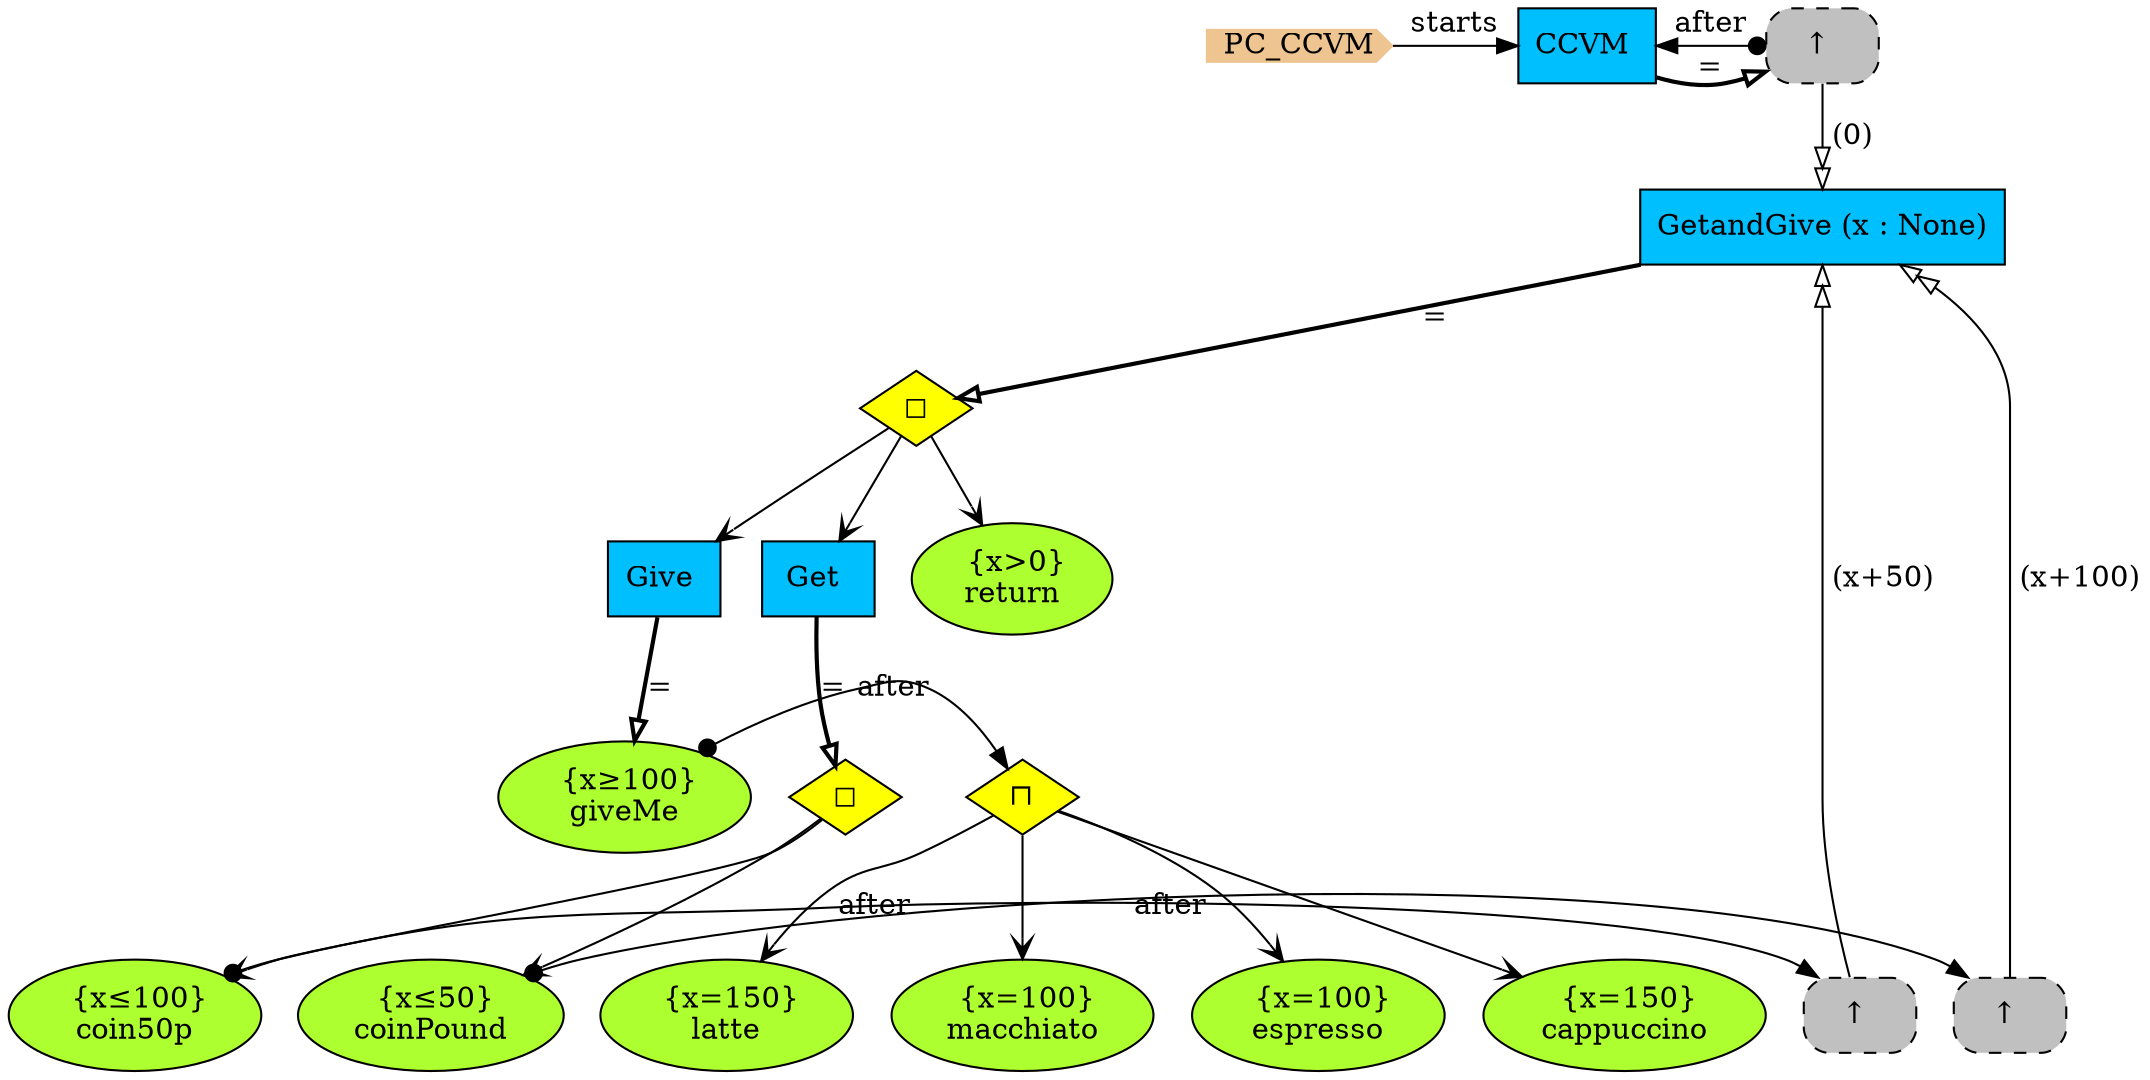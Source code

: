 digraph {

StartN_ [shape = cds,color=burlywood2,style=filled,height=.2,width=.2, label =PC_CCVM];
CCVM [shape=box,fillcolor=deepskyblue,style = filled,label="CCVM "];
GetandGive [shape=box,fillcolor=deepskyblue,style = filled,label="GetandGive (x : None)"];
OpGetandGive [shape=diamond,fillcolor=yellow,style=filled,label="◻︎"];
Get [shape=box,fillcolor=deepskyblue,style = filled,label="Get "];
return [shape=ellipse,fillcolor=greenyellow,style=filled,label=" {x>0}
return"];
espresso [shape=ellipse,fillcolor=greenyellow,style=filled,label=" {x=100}
espresso"];
cappuccino [shape=ellipse,fillcolor=greenyellow,style=filled,label=" {x=150}
cappuccino"];
coin50p [shape=ellipse,fillcolor=greenyellow,style=filled,label=" {x≤100}
coin50p"];
RefGot50p [shape=rectangle,fillcolor=gray,style="rounded,filled,dashed",label="↑ "];
RefGotPound [shape=rectangle,fillcolor=gray,style="rounded,filled,dashed",label="↑ "];
coinPound [shape=ellipse,fillcolor=greenyellow,style=filled,label=" {x≤50}
coinPound"];
latte [shape=ellipse,fillcolor=greenyellow,style=filled,label=" {x=150}
latte"];
macchiato [shape=ellipse,fillcolor=greenyellow,style=filled,label=" {x=100}
macchiato"];
OpGive [shape=diamond,fillcolor=yellow,style=filled,label="⊓"];
OpGet [shape=diamond,fillcolor=yellow,style=filled,label="◻︎"];
Give [shape=box,fillcolor=deepskyblue,style = filled,label="Give "];
giveMe [shape=ellipse,fillcolor=greenyellow,style=filled,label=" {x≥100}
giveMe"];
RefGetandGive [shape=rectangle,fillcolor=gray,style="rounded,filled,dashed",label="↑ "];

{rank=same;RefGot50p,coin50p}
{rank=same;CCVM,RefGetandGive}
{rank=same;OpGive,giveMe}
{rank=same;RefGotPound,coinPound}
{rank=same;CCVM,StartN_}

coinPound->RefGotPound[arrowtail=dot,dir=both,label="after"];
RefGotPound->GetandGive[arrowhead="normalnormal",fillcolor=white,label=" (x+100)"];
OpGet->coinPound[arrowhead="open"];
OpGive->latte[arrowhead="open"];
OpGive->macchiato[arrowhead="open"];
giveMe->OpGive[arrowtail=dot,dir=both,label="after"];
OpGetandGive->Give[arrowhead="open"];
RefGetandGive->CCVM[arrowtail=dot,dir=both,label="after"];
RefGetandGive->GetandGive[arrowhead="normalnormal",fillcolor=white,label=" (0)"];
OpGetandGive->Get[arrowhead="open"];
OpGetandGive->return[arrowhead="open"];
OpGive->espresso[arrowhead="open"];
OpGive->cappuccino[arrowhead="open"];
OpGet->coin50p[arrowhead="open"];
RefGot50p->GetandGive[arrowhead="normalnormal",fillcolor=white,label=" (x+50)"];
coin50p->RefGot50p[arrowtail=dot,dir=both,label="after"];
CCVM->RefGetandGive[arrowhead="onormal",penwidth=2,label="="];
GetandGive->OpGetandGive[arrowhead="onormal",penwidth=2,label="="];
Get->OpGet[arrowhead="onormal",penwidth=2,label="="];
Give->giveMe[arrowhead="onormal",penwidth=2,label="="];
StartN_->CCVM[label="starts"];
}